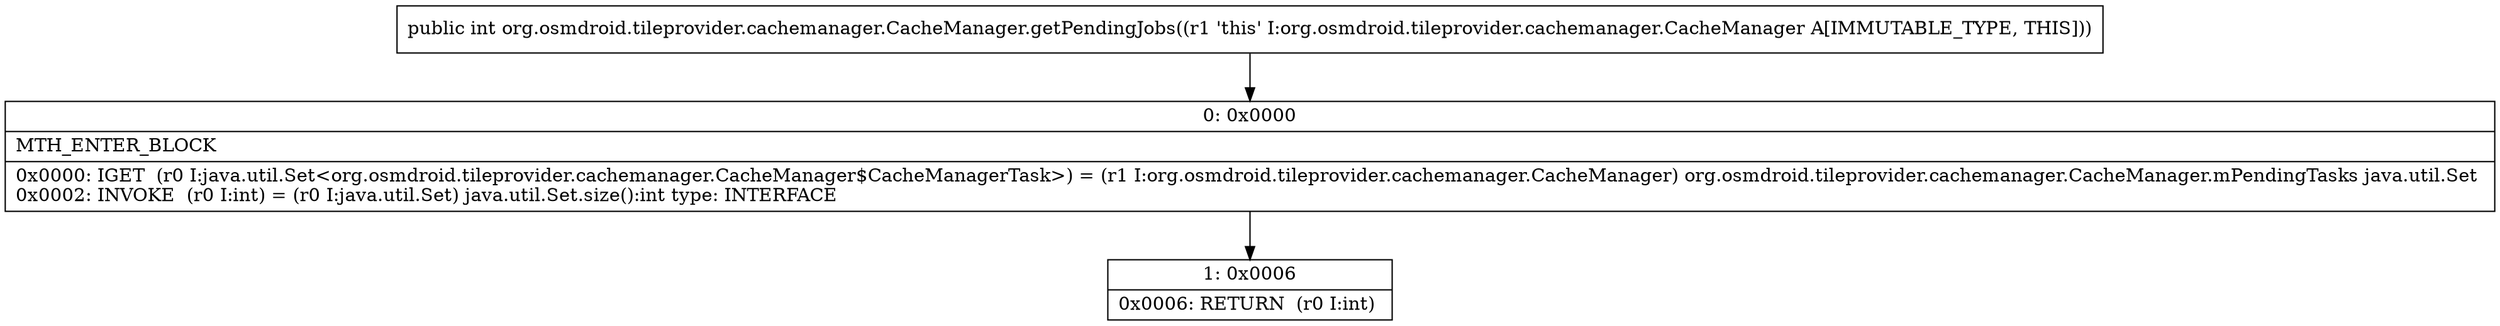 digraph "CFG fororg.osmdroid.tileprovider.cachemanager.CacheManager.getPendingJobs()I" {
Node_0 [shape=record,label="{0\:\ 0x0000|MTH_ENTER_BLOCK\l|0x0000: IGET  (r0 I:java.util.Set\<org.osmdroid.tileprovider.cachemanager.CacheManager$CacheManagerTask\>) = (r1 I:org.osmdroid.tileprovider.cachemanager.CacheManager) org.osmdroid.tileprovider.cachemanager.CacheManager.mPendingTasks java.util.Set \l0x0002: INVOKE  (r0 I:int) = (r0 I:java.util.Set) java.util.Set.size():int type: INTERFACE \l}"];
Node_1 [shape=record,label="{1\:\ 0x0006|0x0006: RETURN  (r0 I:int) \l}"];
MethodNode[shape=record,label="{public int org.osmdroid.tileprovider.cachemanager.CacheManager.getPendingJobs((r1 'this' I:org.osmdroid.tileprovider.cachemanager.CacheManager A[IMMUTABLE_TYPE, THIS])) }"];
MethodNode -> Node_0;
Node_0 -> Node_1;
}

